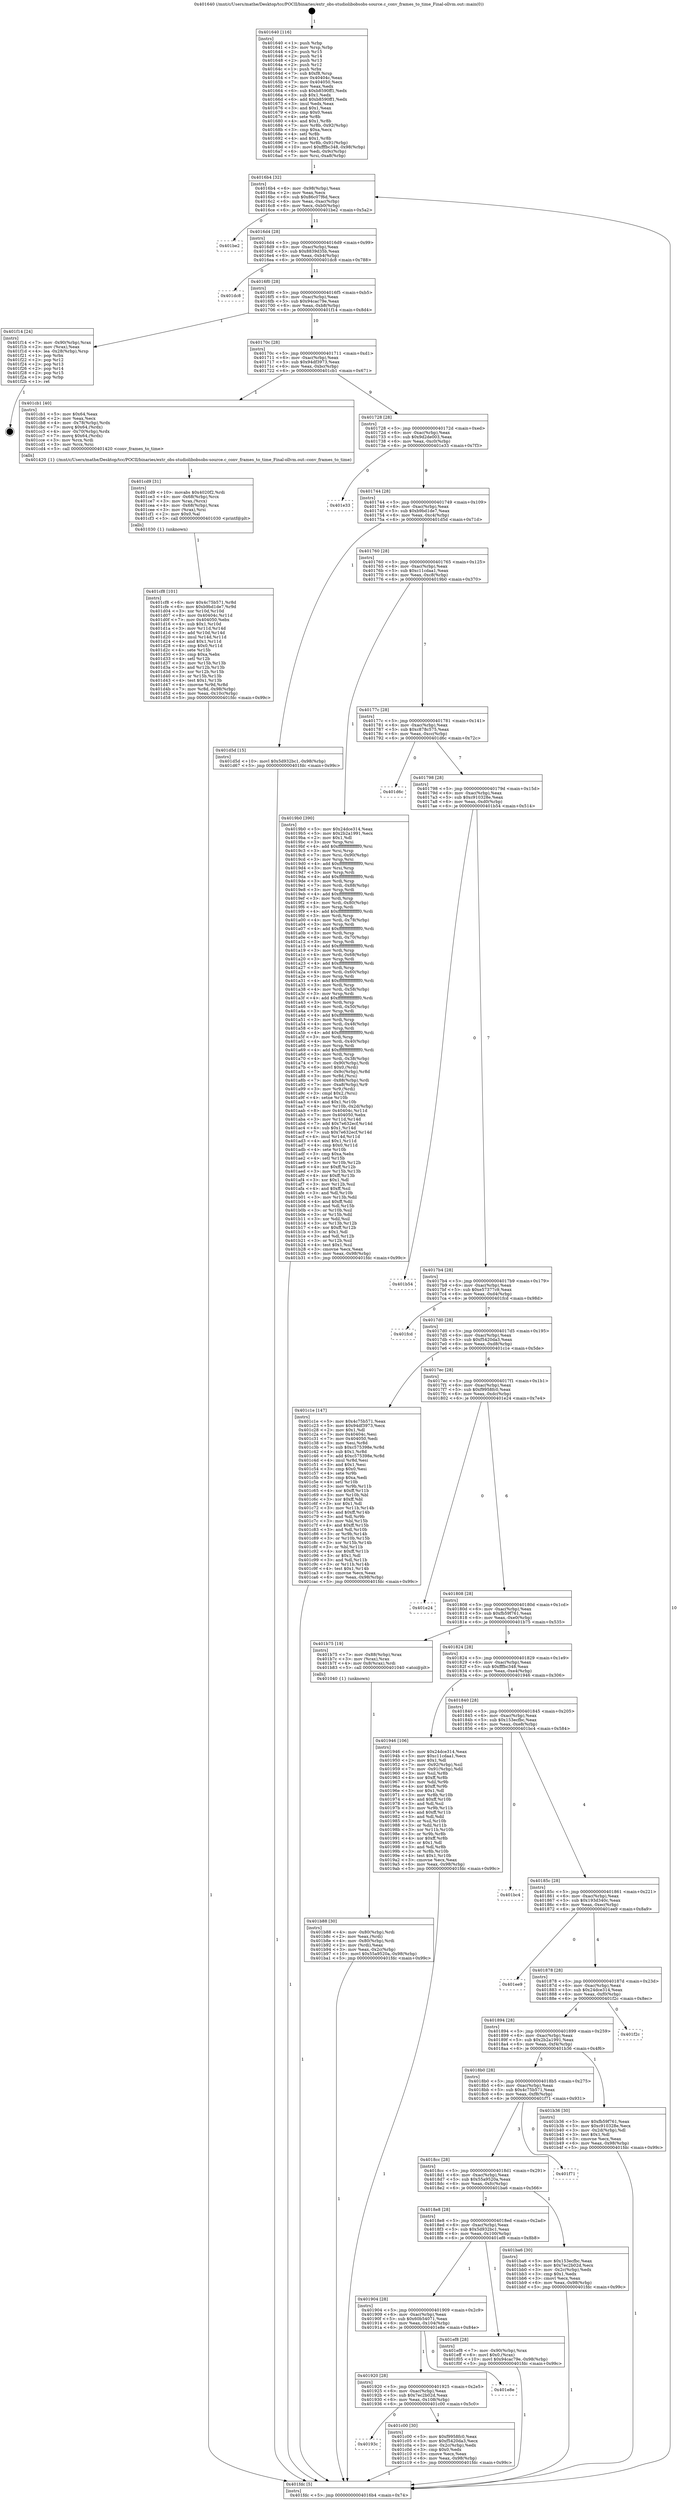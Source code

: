 digraph "0x401640" {
  label = "0x401640 (/mnt/c/Users/mathe/Desktop/tcc/POCII/binaries/extr_obs-studiolibobsobs-source.c_conv_frames_to_time_Final-ollvm.out::main(0))"
  labelloc = "t"
  node[shape=record]

  Entry [label="",width=0.3,height=0.3,shape=circle,fillcolor=black,style=filled]
  "0x4016b4" [label="{
     0x4016b4 [32]\l
     | [instrs]\l
     &nbsp;&nbsp;0x4016b4 \<+6\>: mov -0x98(%rbp),%eax\l
     &nbsp;&nbsp;0x4016ba \<+2\>: mov %eax,%ecx\l
     &nbsp;&nbsp;0x4016bc \<+6\>: sub $0x86c07f6d,%ecx\l
     &nbsp;&nbsp;0x4016c2 \<+6\>: mov %eax,-0xac(%rbp)\l
     &nbsp;&nbsp;0x4016c8 \<+6\>: mov %ecx,-0xb0(%rbp)\l
     &nbsp;&nbsp;0x4016ce \<+6\>: je 0000000000401be2 \<main+0x5a2\>\l
  }"]
  "0x401be2" [label="{
     0x401be2\l
  }", style=dashed]
  "0x4016d4" [label="{
     0x4016d4 [28]\l
     | [instrs]\l
     &nbsp;&nbsp;0x4016d4 \<+5\>: jmp 00000000004016d9 \<main+0x99\>\l
     &nbsp;&nbsp;0x4016d9 \<+6\>: mov -0xac(%rbp),%eax\l
     &nbsp;&nbsp;0x4016df \<+5\>: sub $0x8839d35b,%eax\l
     &nbsp;&nbsp;0x4016e4 \<+6\>: mov %eax,-0xb4(%rbp)\l
     &nbsp;&nbsp;0x4016ea \<+6\>: je 0000000000401dc8 \<main+0x788\>\l
  }"]
  Exit [label="",width=0.3,height=0.3,shape=circle,fillcolor=black,style=filled,peripheries=2]
  "0x401dc8" [label="{
     0x401dc8\l
  }", style=dashed]
  "0x4016f0" [label="{
     0x4016f0 [28]\l
     | [instrs]\l
     &nbsp;&nbsp;0x4016f0 \<+5\>: jmp 00000000004016f5 \<main+0xb5\>\l
     &nbsp;&nbsp;0x4016f5 \<+6\>: mov -0xac(%rbp),%eax\l
     &nbsp;&nbsp;0x4016fb \<+5\>: sub $0x94cac79e,%eax\l
     &nbsp;&nbsp;0x401700 \<+6\>: mov %eax,-0xb8(%rbp)\l
     &nbsp;&nbsp;0x401706 \<+6\>: je 0000000000401f14 \<main+0x8d4\>\l
  }"]
  "0x401cf8" [label="{
     0x401cf8 [101]\l
     | [instrs]\l
     &nbsp;&nbsp;0x401cf8 \<+6\>: mov $0x4c75b571,%r8d\l
     &nbsp;&nbsp;0x401cfe \<+6\>: mov $0xb9bd1de7,%r9d\l
     &nbsp;&nbsp;0x401d04 \<+3\>: xor %r10d,%r10d\l
     &nbsp;&nbsp;0x401d07 \<+8\>: mov 0x40404c,%r11d\l
     &nbsp;&nbsp;0x401d0f \<+7\>: mov 0x404050,%ebx\l
     &nbsp;&nbsp;0x401d16 \<+4\>: sub $0x1,%r10d\l
     &nbsp;&nbsp;0x401d1a \<+3\>: mov %r11d,%r14d\l
     &nbsp;&nbsp;0x401d1d \<+3\>: add %r10d,%r14d\l
     &nbsp;&nbsp;0x401d20 \<+4\>: imul %r14d,%r11d\l
     &nbsp;&nbsp;0x401d24 \<+4\>: and $0x1,%r11d\l
     &nbsp;&nbsp;0x401d28 \<+4\>: cmp $0x0,%r11d\l
     &nbsp;&nbsp;0x401d2c \<+4\>: sete %r15b\l
     &nbsp;&nbsp;0x401d30 \<+3\>: cmp $0xa,%ebx\l
     &nbsp;&nbsp;0x401d33 \<+4\>: setl %r12b\l
     &nbsp;&nbsp;0x401d37 \<+3\>: mov %r15b,%r13b\l
     &nbsp;&nbsp;0x401d3a \<+3\>: and %r12b,%r13b\l
     &nbsp;&nbsp;0x401d3d \<+3\>: xor %r12b,%r15b\l
     &nbsp;&nbsp;0x401d40 \<+3\>: or %r15b,%r13b\l
     &nbsp;&nbsp;0x401d43 \<+4\>: test $0x1,%r13b\l
     &nbsp;&nbsp;0x401d47 \<+4\>: cmovne %r9d,%r8d\l
     &nbsp;&nbsp;0x401d4b \<+7\>: mov %r8d,-0x98(%rbp)\l
     &nbsp;&nbsp;0x401d52 \<+6\>: mov %eax,-0x10c(%rbp)\l
     &nbsp;&nbsp;0x401d58 \<+5\>: jmp 0000000000401fdc \<main+0x99c\>\l
  }"]
  "0x401f14" [label="{
     0x401f14 [24]\l
     | [instrs]\l
     &nbsp;&nbsp;0x401f14 \<+7\>: mov -0x90(%rbp),%rax\l
     &nbsp;&nbsp;0x401f1b \<+2\>: mov (%rax),%eax\l
     &nbsp;&nbsp;0x401f1d \<+4\>: lea -0x28(%rbp),%rsp\l
     &nbsp;&nbsp;0x401f21 \<+1\>: pop %rbx\l
     &nbsp;&nbsp;0x401f22 \<+2\>: pop %r12\l
     &nbsp;&nbsp;0x401f24 \<+2\>: pop %r13\l
     &nbsp;&nbsp;0x401f26 \<+2\>: pop %r14\l
     &nbsp;&nbsp;0x401f28 \<+2\>: pop %r15\l
     &nbsp;&nbsp;0x401f2a \<+1\>: pop %rbp\l
     &nbsp;&nbsp;0x401f2b \<+1\>: ret\l
  }"]
  "0x40170c" [label="{
     0x40170c [28]\l
     | [instrs]\l
     &nbsp;&nbsp;0x40170c \<+5\>: jmp 0000000000401711 \<main+0xd1\>\l
     &nbsp;&nbsp;0x401711 \<+6\>: mov -0xac(%rbp),%eax\l
     &nbsp;&nbsp;0x401717 \<+5\>: sub $0x94df3973,%eax\l
     &nbsp;&nbsp;0x40171c \<+6\>: mov %eax,-0xbc(%rbp)\l
     &nbsp;&nbsp;0x401722 \<+6\>: je 0000000000401cb1 \<main+0x671\>\l
  }"]
  "0x401cd9" [label="{
     0x401cd9 [31]\l
     | [instrs]\l
     &nbsp;&nbsp;0x401cd9 \<+10\>: movabs $0x4020f2,%rdi\l
     &nbsp;&nbsp;0x401ce3 \<+4\>: mov -0x68(%rbp),%rcx\l
     &nbsp;&nbsp;0x401ce7 \<+3\>: mov %rax,(%rcx)\l
     &nbsp;&nbsp;0x401cea \<+4\>: mov -0x68(%rbp),%rax\l
     &nbsp;&nbsp;0x401cee \<+3\>: mov (%rax),%rsi\l
     &nbsp;&nbsp;0x401cf1 \<+2\>: mov $0x0,%al\l
     &nbsp;&nbsp;0x401cf3 \<+5\>: call 0000000000401030 \<printf@plt\>\l
     | [calls]\l
     &nbsp;&nbsp;0x401030 \{1\} (unknown)\l
  }"]
  "0x401cb1" [label="{
     0x401cb1 [40]\l
     | [instrs]\l
     &nbsp;&nbsp;0x401cb1 \<+5\>: mov $0x64,%eax\l
     &nbsp;&nbsp;0x401cb6 \<+2\>: mov %eax,%ecx\l
     &nbsp;&nbsp;0x401cb8 \<+4\>: mov -0x78(%rbp),%rdx\l
     &nbsp;&nbsp;0x401cbc \<+7\>: movq $0x64,(%rdx)\l
     &nbsp;&nbsp;0x401cc3 \<+4\>: mov -0x70(%rbp),%rdx\l
     &nbsp;&nbsp;0x401cc7 \<+7\>: movq $0x64,(%rdx)\l
     &nbsp;&nbsp;0x401cce \<+3\>: mov %rcx,%rdi\l
     &nbsp;&nbsp;0x401cd1 \<+3\>: mov %rcx,%rsi\l
     &nbsp;&nbsp;0x401cd4 \<+5\>: call 0000000000401420 \<conv_frames_to_time\>\l
     | [calls]\l
     &nbsp;&nbsp;0x401420 \{1\} (/mnt/c/Users/mathe/Desktop/tcc/POCII/binaries/extr_obs-studiolibobsobs-source.c_conv_frames_to_time_Final-ollvm.out::conv_frames_to_time)\l
  }"]
  "0x401728" [label="{
     0x401728 [28]\l
     | [instrs]\l
     &nbsp;&nbsp;0x401728 \<+5\>: jmp 000000000040172d \<main+0xed\>\l
     &nbsp;&nbsp;0x40172d \<+6\>: mov -0xac(%rbp),%eax\l
     &nbsp;&nbsp;0x401733 \<+5\>: sub $0x9d2de003,%eax\l
     &nbsp;&nbsp;0x401738 \<+6\>: mov %eax,-0xc0(%rbp)\l
     &nbsp;&nbsp;0x40173e \<+6\>: je 0000000000401e33 \<main+0x7f3\>\l
  }"]
  "0x40193c" [label="{
     0x40193c\l
  }", style=dashed]
  "0x401e33" [label="{
     0x401e33\l
  }", style=dashed]
  "0x401744" [label="{
     0x401744 [28]\l
     | [instrs]\l
     &nbsp;&nbsp;0x401744 \<+5\>: jmp 0000000000401749 \<main+0x109\>\l
     &nbsp;&nbsp;0x401749 \<+6\>: mov -0xac(%rbp),%eax\l
     &nbsp;&nbsp;0x40174f \<+5\>: sub $0xb9bd1de7,%eax\l
     &nbsp;&nbsp;0x401754 \<+6\>: mov %eax,-0xc4(%rbp)\l
     &nbsp;&nbsp;0x40175a \<+6\>: je 0000000000401d5d \<main+0x71d\>\l
  }"]
  "0x401c00" [label="{
     0x401c00 [30]\l
     | [instrs]\l
     &nbsp;&nbsp;0x401c00 \<+5\>: mov $0xf9958fc0,%eax\l
     &nbsp;&nbsp;0x401c05 \<+5\>: mov $0xf5420da3,%ecx\l
     &nbsp;&nbsp;0x401c0a \<+3\>: mov -0x2c(%rbp),%edx\l
     &nbsp;&nbsp;0x401c0d \<+3\>: cmp $0x0,%edx\l
     &nbsp;&nbsp;0x401c10 \<+3\>: cmove %ecx,%eax\l
     &nbsp;&nbsp;0x401c13 \<+6\>: mov %eax,-0x98(%rbp)\l
     &nbsp;&nbsp;0x401c19 \<+5\>: jmp 0000000000401fdc \<main+0x99c\>\l
  }"]
  "0x401d5d" [label="{
     0x401d5d [15]\l
     | [instrs]\l
     &nbsp;&nbsp;0x401d5d \<+10\>: movl $0x5d932bc1,-0x98(%rbp)\l
     &nbsp;&nbsp;0x401d67 \<+5\>: jmp 0000000000401fdc \<main+0x99c\>\l
  }"]
  "0x401760" [label="{
     0x401760 [28]\l
     | [instrs]\l
     &nbsp;&nbsp;0x401760 \<+5\>: jmp 0000000000401765 \<main+0x125\>\l
     &nbsp;&nbsp;0x401765 \<+6\>: mov -0xac(%rbp),%eax\l
     &nbsp;&nbsp;0x40176b \<+5\>: sub $0xc11cdaa1,%eax\l
     &nbsp;&nbsp;0x401770 \<+6\>: mov %eax,-0xc8(%rbp)\l
     &nbsp;&nbsp;0x401776 \<+6\>: je 00000000004019b0 \<main+0x370\>\l
  }"]
  "0x401920" [label="{
     0x401920 [28]\l
     | [instrs]\l
     &nbsp;&nbsp;0x401920 \<+5\>: jmp 0000000000401925 \<main+0x2e5\>\l
     &nbsp;&nbsp;0x401925 \<+6\>: mov -0xac(%rbp),%eax\l
     &nbsp;&nbsp;0x40192b \<+5\>: sub $0x7ec2b02d,%eax\l
     &nbsp;&nbsp;0x401930 \<+6\>: mov %eax,-0x108(%rbp)\l
     &nbsp;&nbsp;0x401936 \<+6\>: je 0000000000401c00 \<main+0x5c0\>\l
  }"]
  "0x4019b0" [label="{
     0x4019b0 [390]\l
     | [instrs]\l
     &nbsp;&nbsp;0x4019b0 \<+5\>: mov $0x24dce314,%eax\l
     &nbsp;&nbsp;0x4019b5 \<+5\>: mov $0x2b2a1991,%ecx\l
     &nbsp;&nbsp;0x4019ba \<+2\>: mov $0x1,%dl\l
     &nbsp;&nbsp;0x4019bc \<+3\>: mov %rsp,%rsi\l
     &nbsp;&nbsp;0x4019bf \<+4\>: add $0xfffffffffffffff0,%rsi\l
     &nbsp;&nbsp;0x4019c3 \<+3\>: mov %rsi,%rsp\l
     &nbsp;&nbsp;0x4019c6 \<+7\>: mov %rsi,-0x90(%rbp)\l
     &nbsp;&nbsp;0x4019cd \<+3\>: mov %rsp,%rsi\l
     &nbsp;&nbsp;0x4019d0 \<+4\>: add $0xfffffffffffffff0,%rsi\l
     &nbsp;&nbsp;0x4019d4 \<+3\>: mov %rsi,%rsp\l
     &nbsp;&nbsp;0x4019d7 \<+3\>: mov %rsp,%rdi\l
     &nbsp;&nbsp;0x4019da \<+4\>: add $0xfffffffffffffff0,%rdi\l
     &nbsp;&nbsp;0x4019de \<+3\>: mov %rdi,%rsp\l
     &nbsp;&nbsp;0x4019e1 \<+7\>: mov %rdi,-0x88(%rbp)\l
     &nbsp;&nbsp;0x4019e8 \<+3\>: mov %rsp,%rdi\l
     &nbsp;&nbsp;0x4019eb \<+4\>: add $0xfffffffffffffff0,%rdi\l
     &nbsp;&nbsp;0x4019ef \<+3\>: mov %rdi,%rsp\l
     &nbsp;&nbsp;0x4019f2 \<+4\>: mov %rdi,-0x80(%rbp)\l
     &nbsp;&nbsp;0x4019f6 \<+3\>: mov %rsp,%rdi\l
     &nbsp;&nbsp;0x4019f9 \<+4\>: add $0xfffffffffffffff0,%rdi\l
     &nbsp;&nbsp;0x4019fd \<+3\>: mov %rdi,%rsp\l
     &nbsp;&nbsp;0x401a00 \<+4\>: mov %rdi,-0x78(%rbp)\l
     &nbsp;&nbsp;0x401a04 \<+3\>: mov %rsp,%rdi\l
     &nbsp;&nbsp;0x401a07 \<+4\>: add $0xfffffffffffffff0,%rdi\l
     &nbsp;&nbsp;0x401a0b \<+3\>: mov %rdi,%rsp\l
     &nbsp;&nbsp;0x401a0e \<+4\>: mov %rdi,-0x70(%rbp)\l
     &nbsp;&nbsp;0x401a12 \<+3\>: mov %rsp,%rdi\l
     &nbsp;&nbsp;0x401a15 \<+4\>: add $0xfffffffffffffff0,%rdi\l
     &nbsp;&nbsp;0x401a19 \<+3\>: mov %rdi,%rsp\l
     &nbsp;&nbsp;0x401a1c \<+4\>: mov %rdi,-0x68(%rbp)\l
     &nbsp;&nbsp;0x401a20 \<+3\>: mov %rsp,%rdi\l
     &nbsp;&nbsp;0x401a23 \<+4\>: add $0xfffffffffffffff0,%rdi\l
     &nbsp;&nbsp;0x401a27 \<+3\>: mov %rdi,%rsp\l
     &nbsp;&nbsp;0x401a2a \<+4\>: mov %rdi,-0x60(%rbp)\l
     &nbsp;&nbsp;0x401a2e \<+3\>: mov %rsp,%rdi\l
     &nbsp;&nbsp;0x401a31 \<+4\>: add $0xfffffffffffffff0,%rdi\l
     &nbsp;&nbsp;0x401a35 \<+3\>: mov %rdi,%rsp\l
     &nbsp;&nbsp;0x401a38 \<+4\>: mov %rdi,-0x58(%rbp)\l
     &nbsp;&nbsp;0x401a3c \<+3\>: mov %rsp,%rdi\l
     &nbsp;&nbsp;0x401a3f \<+4\>: add $0xfffffffffffffff0,%rdi\l
     &nbsp;&nbsp;0x401a43 \<+3\>: mov %rdi,%rsp\l
     &nbsp;&nbsp;0x401a46 \<+4\>: mov %rdi,-0x50(%rbp)\l
     &nbsp;&nbsp;0x401a4a \<+3\>: mov %rsp,%rdi\l
     &nbsp;&nbsp;0x401a4d \<+4\>: add $0xfffffffffffffff0,%rdi\l
     &nbsp;&nbsp;0x401a51 \<+3\>: mov %rdi,%rsp\l
     &nbsp;&nbsp;0x401a54 \<+4\>: mov %rdi,-0x48(%rbp)\l
     &nbsp;&nbsp;0x401a58 \<+3\>: mov %rsp,%rdi\l
     &nbsp;&nbsp;0x401a5b \<+4\>: add $0xfffffffffffffff0,%rdi\l
     &nbsp;&nbsp;0x401a5f \<+3\>: mov %rdi,%rsp\l
     &nbsp;&nbsp;0x401a62 \<+4\>: mov %rdi,-0x40(%rbp)\l
     &nbsp;&nbsp;0x401a66 \<+3\>: mov %rsp,%rdi\l
     &nbsp;&nbsp;0x401a69 \<+4\>: add $0xfffffffffffffff0,%rdi\l
     &nbsp;&nbsp;0x401a6d \<+3\>: mov %rdi,%rsp\l
     &nbsp;&nbsp;0x401a70 \<+4\>: mov %rdi,-0x38(%rbp)\l
     &nbsp;&nbsp;0x401a74 \<+7\>: mov -0x90(%rbp),%rdi\l
     &nbsp;&nbsp;0x401a7b \<+6\>: movl $0x0,(%rdi)\l
     &nbsp;&nbsp;0x401a81 \<+7\>: mov -0x9c(%rbp),%r8d\l
     &nbsp;&nbsp;0x401a88 \<+3\>: mov %r8d,(%rsi)\l
     &nbsp;&nbsp;0x401a8b \<+7\>: mov -0x88(%rbp),%rdi\l
     &nbsp;&nbsp;0x401a92 \<+7\>: mov -0xa8(%rbp),%r9\l
     &nbsp;&nbsp;0x401a99 \<+3\>: mov %r9,(%rdi)\l
     &nbsp;&nbsp;0x401a9c \<+3\>: cmpl $0x2,(%rsi)\l
     &nbsp;&nbsp;0x401a9f \<+4\>: setne %r10b\l
     &nbsp;&nbsp;0x401aa3 \<+4\>: and $0x1,%r10b\l
     &nbsp;&nbsp;0x401aa7 \<+4\>: mov %r10b,-0x2d(%rbp)\l
     &nbsp;&nbsp;0x401aab \<+8\>: mov 0x40404c,%r11d\l
     &nbsp;&nbsp;0x401ab3 \<+7\>: mov 0x404050,%ebx\l
     &nbsp;&nbsp;0x401aba \<+3\>: mov %r11d,%r14d\l
     &nbsp;&nbsp;0x401abd \<+7\>: add $0x7e632ecf,%r14d\l
     &nbsp;&nbsp;0x401ac4 \<+4\>: sub $0x1,%r14d\l
     &nbsp;&nbsp;0x401ac8 \<+7\>: sub $0x7e632ecf,%r14d\l
     &nbsp;&nbsp;0x401acf \<+4\>: imul %r14d,%r11d\l
     &nbsp;&nbsp;0x401ad3 \<+4\>: and $0x1,%r11d\l
     &nbsp;&nbsp;0x401ad7 \<+4\>: cmp $0x0,%r11d\l
     &nbsp;&nbsp;0x401adb \<+4\>: sete %r10b\l
     &nbsp;&nbsp;0x401adf \<+3\>: cmp $0xa,%ebx\l
     &nbsp;&nbsp;0x401ae2 \<+4\>: setl %r15b\l
     &nbsp;&nbsp;0x401ae6 \<+3\>: mov %r10b,%r12b\l
     &nbsp;&nbsp;0x401ae9 \<+4\>: xor $0xff,%r12b\l
     &nbsp;&nbsp;0x401aed \<+3\>: mov %r15b,%r13b\l
     &nbsp;&nbsp;0x401af0 \<+4\>: xor $0xff,%r13b\l
     &nbsp;&nbsp;0x401af4 \<+3\>: xor $0x1,%dl\l
     &nbsp;&nbsp;0x401af7 \<+3\>: mov %r12b,%sil\l
     &nbsp;&nbsp;0x401afa \<+4\>: and $0xff,%sil\l
     &nbsp;&nbsp;0x401afe \<+3\>: and %dl,%r10b\l
     &nbsp;&nbsp;0x401b01 \<+3\>: mov %r13b,%dil\l
     &nbsp;&nbsp;0x401b04 \<+4\>: and $0xff,%dil\l
     &nbsp;&nbsp;0x401b08 \<+3\>: and %dl,%r15b\l
     &nbsp;&nbsp;0x401b0b \<+3\>: or %r10b,%sil\l
     &nbsp;&nbsp;0x401b0e \<+3\>: or %r15b,%dil\l
     &nbsp;&nbsp;0x401b11 \<+3\>: xor %dil,%sil\l
     &nbsp;&nbsp;0x401b14 \<+3\>: or %r13b,%r12b\l
     &nbsp;&nbsp;0x401b17 \<+4\>: xor $0xff,%r12b\l
     &nbsp;&nbsp;0x401b1b \<+3\>: or $0x1,%dl\l
     &nbsp;&nbsp;0x401b1e \<+3\>: and %dl,%r12b\l
     &nbsp;&nbsp;0x401b21 \<+3\>: or %r12b,%sil\l
     &nbsp;&nbsp;0x401b24 \<+4\>: test $0x1,%sil\l
     &nbsp;&nbsp;0x401b28 \<+3\>: cmovne %ecx,%eax\l
     &nbsp;&nbsp;0x401b2b \<+6\>: mov %eax,-0x98(%rbp)\l
     &nbsp;&nbsp;0x401b31 \<+5\>: jmp 0000000000401fdc \<main+0x99c\>\l
  }"]
  "0x40177c" [label="{
     0x40177c [28]\l
     | [instrs]\l
     &nbsp;&nbsp;0x40177c \<+5\>: jmp 0000000000401781 \<main+0x141\>\l
     &nbsp;&nbsp;0x401781 \<+6\>: mov -0xac(%rbp),%eax\l
     &nbsp;&nbsp;0x401787 \<+5\>: sub $0xc878c575,%eax\l
     &nbsp;&nbsp;0x40178c \<+6\>: mov %eax,-0xcc(%rbp)\l
     &nbsp;&nbsp;0x401792 \<+6\>: je 0000000000401d6c \<main+0x72c\>\l
  }"]
  "0x401e8e" [label="{
     0x401e8e\l
  }", style=dashed]
  "0x401d6c" [label="{
     0x401d6c\l
  }", style=dashed]
  "0x401798" [label="{
     0x401798 [28]\l
     | [instrs]\l
     &nbsp;&nbsp;0x401798 \<+5\>: jmp 000000000040179d \<main+0x15d\>\l
     &nbsp;&nbsp;0x40179d \<+6\>: mov -0xac(%rbp),%eax\l
     &nbsp;&nbsp;0x4017a3 \<+5\>: sub $0xc910328e,%eax\l
     &nbsp;&nbsp;0x4017a8 \<+6\>: mov %eax,-0xd0(%rbp)\l
     &nbsp;&nbsp;0x4017ae \<+6\>: je 0000000000401b54 \<main+0x514\>\l
  }"]
  "0x401904" [label="{
     0x401904 [28]\l
     | [instrs]\l
     &nbsp;&nbsp;0x401904 \<+5\>: jmp 0000000000401909 \<main+0x2c9\>\l
     &nbsp;&nbsp;0x401909 \<+6\>: mov -0xac(%rbp),%eax\l
     &nbsp;&nbsp;0x40190f \<+5\>: sub $0x60b54071,%eax\l
     &nbsp;&nbsp;0x401914 \<+6\>: mov %eax,-0x104(%rbp)\l
     &nbsp;&nbsp;0x40191a \<+6\>: je 0000000000401e8e \<main+0x84e\>\l
  }"]
  "0x401b54" [label="{
     0x401b54\l
  }", style=dashed]
  "0x4017b4" [label="{
     0x4017b4 [28]\l
     | [instrs]\l
     &nbsp;&nbsp;0x4017b4 \<+5\>: jmp 00000000004017b9 \<main+0x179\>\l
     &nbsp;&nbsp;0x4017b9 \<+6\>: mov -0xac(%rbp),%eax\l
     &nbsp;&nbsp;0x4017bf \<+5\>: sub $0xe57377c9,%eax\l
     &nbsp;&nbsp;0x4017c4 \<+6\>: mov %eax,-0xd4(%rbp)\l
     &nbsp;&nbsp;0x4017ca \<+6\>: je 0000000000401fcd \<main+0x98d\>\l
  }"]
  "0x401ef8" [label="{
     0x401ef8 [28]\l
     | [instrs]\l
     &nbsp;&nbsp;0x401ef8 \<+7\>: mov -0x90(%rbp),%rax\l
     &nbsp;&nbsp;0x401eff \<+6\>: movl $0x0,(%rax)\l
     &nbsp;&nbsp;0x401f05 \<+10\>: movl $0x94cac79e,-0x98(%rbp)\l
     &nbsp;&nbsp;0x401f0f \<+5\>: jmp 0000000000401fdc \<main+0x99c\>\l
  }"]
  "0x401fcd" [label="{
     0x401fcd\l
  }", style=dashed]
  "0x4017d0" [label="{
     0x4017d0 [28]\l
     | [instrs]\l
     &nbsp;&nbsp;0x4017d0 \<+5\>: jmp 00000000004017d5 \<main+0x195\>\l
     &nbsp;&nbsp;0x4017d5 \<+6\>: mov -0xac(%rbp),%eax\l
     &nbsp;&nbsp;0x4017db \<+5\>: sub $0xf5420da3,%eax\l
     &nbsp;&nbsp;0x4017e0 \<+6\>: mov %eax,-0xd8(%rbp)\l
     &nbsp;&nbsp;0x4017e6 \<+6\>: je 0000000000401c1e \<main+0x5de\>\l
  }"]
  "0x4018e8" [label="{
     0x4018e8 [28]\l
     | [instrs]\l
     &nbsp;&nbsp;0x4018e8 \<+5\>: jmp 00000000004018ed \<main+0x2ad\>\l
     &nbsp;&nbsp;0x4018ed \<+6\>: mov -0xac(%rbp),%eax\l
     &nbsp;&nbsp;0x4018f3 \<+5\>: sub $0x5d932bc1,%eax\l
     &nbsp;&nbsp;0x4018f8 \<+6\>: mov %eax,-0x100(%rbp)\l
     &nbsp;&nbsp;0x4018fe \<+6\>: je 0000000000401ef8 \<main+0x8b8\>\l
  }"]
  "0x401c1e" [label="{
     0x401c1e [147]\l
     | [instrs]\l
     &nbsp;&nbsp;0x401c1e \<+5\>: mov $0x4c75b571,%eax\l
     &nbsp;&nbsp;0x401c23 \<+5\>: mov $0x94df3973,%ecx\l
     &nbsp;&nbsp;0x401c28 \<+2\>: mov $0x1,%dl\l
     &nbsp;&nbsp;0x401c2a \<+7\>: mov 0x40404c,%esi\l
     &nbsp;&nbsp;0x401c31 \<+7\>: mov 0x404050,%edi\l
     &nbsp;&nbsp;0x401c38 \<+3\>: mov %esi,%r8d\l
     &nbsp;&nbsp;0x401c3b \<+7\>: sub $0xc575398e,%r8d\l
     &nbsp;&nbsp;0x401c42 \<+4\>: sub $0x1,%r8d\l
     &nbsp;&nbsp;0x401c46 \<+7\>: add $0xc575398e,%r8d\l
     &nbsp;&nbsp;0x401c4d \<+4\>: imul %r8d,%esi\l
     &nbsp;&nbsp;0x401c51 \<+3\>: and $0x1,%esi\l
     &nbsp;&nbsp;0x401c54 \<+3\>: cmp $0x0,%esi\l
     &nbsp;&nbsp;0x401c57 \<+4\>: sete %r9b\l
     &nbsp;&nbsp;0x401c5b \<+3\>: cmp $0xa,%edi\l
     &nbsp;&nbsp;0x401c5e \<+4\>: setl %r10b\l
     &nbsp;&nbsp;0x401c62 \<+3\>: mov %r9b,%r11b\l
     &nbsp;&nbsp;0x401c65 \<+4\>: xor $0xff,%r11b\l
     &nbsp;&nbsp;0x401c69 \<+3\>: mov %r10b,%bl\l
     &nbsp;&nbsp;0x401c6c \<+3\>: xor $0xff,%bl\l
     &nbsp;&nbsp;0x401c6f \<+3\>: xor $0x1,%dl\l
     &nbsp;&nbsp;0x401c72 \<+3\>: mov %r11b,%r14b\l
     &nbsp;&nbsp;0x401c75 \<+4\>: and $0xff,%r14b\l
     &nbsp;&nbsp;0x401c79 \<+3\>: and %dl,%r9b\l
     &nbsp;&nbsp;0x401c7c \<+3\>: mov %bl,%r15b\l
     &nbsp;&nbsp;0x401c7f \<+4\>: and $0xff,%r15b\l
     &nbsp;&nbsp;0x401c83 \<+3\>: and %dl,%r10b\l
     &nbsp;&nbsp;0x401c86 \<+3\>: or %r9b,%r14b\l
     &nbsp;&nbsp;0x401c89 \<+3\>: or %r10b,%r15b\l
     &nbsp;&nbsp;0x401c8c \<+3\>: xor %r15b,%r14b\l
     &nbsp;&nbsp;0x401c8f \<+3\>: or %bl,%r11b\l
     &nbsp;&nbsp;0x401c92 \<+4\>: xor $0xff,%r11b\l
     &nbsp;&nbsp;0x401c96 \<+3\>: or $0x1,%dl\l
     &nbsp;&nbsp;0x401c99 \<+3\>: and %dl,%r11b\l
     &nbsp;&nbsp;0x401c9c \<+3\>: or %r11b,%r14b\l
     &nbsp;&nbsp;0x401c9f \<+4\>: test $0x1,%r14b\l
     &nbsp;&nbsp;0x401ca3 \<+3\>: cmovne %ecx,%eax\l
     &nbsp;&nbsp;0x401ca6 \<+6\>: mov %eax,-0x98(%rbp)\l
     &nbsp;&nbsp;0x401cac \<+5\>: jmp 0000000000401fdc \<main+0x99c\>\l
  }"]
  "0x4017ec" [label="{
     0x4017ec [28]\l
     | [instrs]\l
     &nbsp;&nbsp;0x4017ec \<+5\>: jmp 00000000004017f1 \<main+0x1b1\>\l
     &nbsp;&nbsp;0x4017f1 \<+6\>: mov -0xac(%rbp),%eax\l
     &nbsp;&nbsp;0x4017f7 \<+5\>: sub $0xf9958fc0,%eax\l
     &nbsp;&nbsp;0x4017fc \<+6\>: mov %eax,-0xdc(%rbp)\l
     &nbsp;&nbsp;0x401802 \<+6\>: je 0000000000401e24 \<main+0x7e4\>\l
  }"]
  "0x401ba6" [label="{
     0x401ba6 [30]\l
     | [instrs]\l
     &nbsp;&nbsp;0x401ba6 \<+5\>: mov $0x153ecfbc,%eax\l
     &nbsp;&nbsp;0x401bab \<+5\>: mov $0x7ec2b02d,%ecx\l
     &nbsp;&nbsp;0x401bb0 \<+3\>: mov -0x2c(%rbp),%edx\l
     &nbsp;&nbsp;0x401bb3 \<+3\>: cmp $0x1,%edx\l
     &nbsp;&nbsp;0x401bb6 \<+3\>: cmovl %ecx,%eax\l
     &nbsp;&nbsp;0x401bb9 \<+6\>: mov %eax,-0x98(%rbp)\l
     &nbsp;&nbsp;0x401bbf \<+5\>: jmp 0000000000401fdc \<main+0x99c\>\l
  }"]
  "0x401e24" [label="{
     0x401e24\l
  }", style=dashed]
  "0x401808" [label="{
     0x401808 [28]\l
     | [instrs]\l
     &nbsp;&nbsp;0x401808 \<+5\>: jmp 000000000040180d \<main+0x1cd\>\l
     &nbsp;&nbsp;0x40180d \<+6\>: mov -0xac(%rbp),%eax\l
     &nbsp;&nbsp;0x401813 \<+5\>: sub $0xfb59f761,%eax\l
     &nbsp;&nbsp;0x401818 \<+6\>: mov %eax,-0xe0(%rbp)\l
     &nbsp;&nbsp;0x40181e \<+6\>: je 0000000000401b75 \<main+0x535\>\l
  }"]
  "0x4018cc" [label="{
     0x4018cc [28]\l
     | [instrs]\l
     &nbsp;&nbsp;0x4018cc \<+5\>: jmp 00000000004018d1 \<main+0x291\>\l
     &nbsp;&nbsp;0x4018d1 \<+6\>: mov -0xac(%rbp),%eax\l
     &nbsp;&nbsp;0x4018d7 \<+5\>: sub $0x55a9520a,%eax\l
     &nbsp;&nbsp;0x4018dc \<+6\>: mov %eax,-0xfc(%rbp)\l
     &nbsp;&nbsp;0x4018e2 \<+6\>: je 0000000000401ba6 \<main+0x566\>\l
  }"]
  "0x401b75" [label="{
     0x401b75 [19]\l
     | [instrs]\l
     &nbsp;&nbsp;0x401b75 \<+7\>: mov -0x88(%rbp),%rax\l
     &nbsp;&nbsp;0x401b7c \<+3\>: mov (%rax),%rax\l
     &nbsp;&nbsp;0x401b7f \<+4\>: mov 0x8(%rax),%rdi\l
     &nbsp;&nbsp;0x401b83 \<+5\>: call 0000000000401040 \<atoi@plt\>\l
     | [calls]\l
     &nbsp;&nbsp;0x401040 \{1\} (unknown)\l
  }"]
  "0x401824" [label="{
     0x401824 [28]\l
     | [instrs]\l
     &nbsp;&nbsp;0x401824 \<+5\>: jmp 0000000000401829 \<main+0x1e9\>\l
     &nbsp;&nbsp;0x401829 \<+6\>: mov -0xac(%rbp),%eax\l
     &nbsp;&nbsp;0x40182f \<+5\>: sub $0xfffbc348,%eax\l
     &nbsp;&nbsp;0x401834 \<+6\>: mov %eax,-0xe4(%rbp)\l
     &nbsp;&nbsp;0x40183a \<+6\>: je 0000000000401946 \<main+0x306\>\l
  }"]
  "0x401f71" [label="{
     0x401f71\l
  }", style=dashed]
  "0x401946" [label="{
     0x401946 [106]\l
     | [instrs]\l
     &nbsp;&nbsp;0x401946 \<+5\>: mov $0x24dce314,%eax\l
     &nbsp;&nbsp;0x40194b \<+5\>: mov $0xc11cdaa1,%ecx\l
     &nbsp;&nbsp;0x401950 \<+2\>: mov $0x1,%dl\l
     &nbsp;&nbsp;0x401952 \<+7\>: mov -0x92(%rbp),%sil\l
     &nbsp;&nbsp;0x401959 \<+7\>: mov -0x91(%rbp),%dil\l
     &nbsp;&nbsp;0x401960 \<+3\>: mov %sil,%r8b\l
     &nbsp;&nbsp;0x401963 \<+4\>: xor $0xff,%r8b\l
     &nbsp;&nbsp;0x401967 \<+3\>: mov %dil,%r9b\l
     &nbsp;&nbsp;0x40196a \<+4\>: xor $0xff,%r9b\l
     &nbsp;&nbsp;0x40196e \<+3\>: xor $0x1,%dl\l
     &nbsp;&nbsp;0x401971 \<+3\>: mov %r8b,%r10b\l
     &nbsp;&nbsp;0x401974 \<+4\>: and $0xff,%r10b\l
     &nbsp;&nbsp;0x401978 \<+3\>: and %dl,%sil\l
     &nbsp;&nbsp;0x40197b \<+3\>: mov %r9b,%r11b\l
     &nbsp;&nbsp;0x40197e \<+4\>: and $0xff,%r11b\l
     &nbsp;&nbsp;0x401982 \<+3\>: and %dl,%dil\l
     &nbsp;&nbsp;0x401985 \<+3\>: or %sil,%r10b\l
     &nbsp;&nbsp;0x401988 \<+3\>: or %dil,%r11b\l
     &nbsp;&nbsp;0x40198b \<+3\>: xor %r11b,%r10b\l
     &nbsp;&nbsp;0x40198e \<+3\>: or %r9b,%r8b\l
     &nbsp;&nbsp;0x401991 \<+4\>: xor $0xff,%r8b\l
     &nbsp;&nbsp;0x401995 \<+3\>: or $0x1,%dl\l
     &nbsp;&nbsp;0x401998 \<+3\>: and %dl,%r8b\l
     &nbsp;&nbsp;0x40199b \<+3\>: or %r8b,%r10b\l
     &nbsp;&nbsp;0x40199e \<+4\>: test $0x1,%r10b\l
     &nbsp;&nbsp;0x4019a2 \<+3\>: cmovne %ecx,%eax\l
     &nbsp;&nbsp;0x4019a5 \<+6\>: mov %eax,-0x98(%rbp)\l
     &nbsp;&nbsp;0x4019ab \<+5\>: jmp 0000000000401fdc \<main+0x99c\>\l
  }"]
  "0x401840" [label="{
     0x401840 [28]\l
     | [instrs]\l
     &nbsp;&nbsp;0x401840 \<+5\>: jmp 0000000000401845 \<main+0x205\>\l
     &nbsp;&nbsp;0x401845 \<+6\>: mov -0xac(%rbp),%eax\l
     &nbsp;&nbsp;0x40184b \<+5\>: sub $0x153ecfbc,%eax\l
     &nbsp;&nbsp;0x401850 \<+6\>: mov %eax,-0xe8(%rbp)\l
     &nbsp;&nbsp;0x401856 \<+6\>: je 0000000000401bc4 \<main+0x584\>\l
  }"]
  "0x401fdc" [label="{
     0x401fdc [5]\l
     | [instrs]\l
     &nbsp;&nbsp;0x401fdc \<+5\>: jmp 00000000004016b4 \<main+0x74\>\l
  }"]
  "0x401640" [label="{
     0x401640 [116]\l
     | [instrs]\l
     &nbsp;&nbsp;0x401640 \<+1\>: push %rbp\l
     &nbsp;&nbsp;0x401641 \<+3\>: mov %rsp,%rbp\l
     &nbsp;&nbsp;0x401644 \<+2\>: push %r15\l
     &nbsp;&nbsp;0x401646 \<+2\>: push %r14\l
     &nbsp;&nbsp;0x401648 \<+2\>: push %r13\l
     &nbsp;&nbsp;0x40164a \<+2\>: push %r12\l
     &nbsp;&nbsp;0x40164c \<+1\>: push %rbx\l
     &nbsp;&nbsp;0x40164d \<+7\>: sub $0xf8,%rsp\l
     &nbsp;&nbsp;0x401654 \<+7\>: mov 0x40404c,%eax\l
     &nbsp;&nbsp;0x40165b \<+7\>: mov 0x404050,%ecx\l
     &nbsp;&nbsp;0x401662 \<+2\>: mov %eax,%edx\l
     &nbsp;&nbsp;0x401664 \<+6\>: sub $0xb8590ff1,%edx\l
     &nbsp;&nbsp;0x40166a \<+3\>: sub $0x1,%edx\l
     &nbsp;&nbsp;0x40166d \<+6\>: add $0xb8590ff1,%edx\l
     &nbsp;&nbsp;0x401673 \<+3\>: imul %edx,%eax\l
     &nbsp;&nbsp;0x401676 \<+3\>: and $0x1,%eax\l
     &nbsp;&nbsp;0x401679 \<+3\>: cmp $0x0,%eax\l
     &nbsp;&nbsp;0x40167c \<+4\>: sete %r8b\l
     &nbsp;&nbsp;0x401680 \<+4\>: and $0x1,%r8b\l
     &nbsp;&nbsp;0x401684 \<+7\>: mov %r8b,-0x92(%rbp)\l
     &nbsp;&nbsp;0x40168b \<+3\>: cmp $0xa,%ecx\l
     &nbsp;&nbsp;0x40168e \<+4\>: setl %r8b\l
     &nbsp;&nbsp;0x401692 \<+4\>: and $0x1,%r8b\l
     &nbsp;&nbsp;0x401696 \<+7\>: mov %r8b,-0x91(%rbp)\l
     &nbsp;&nbsp;0x40169d \<+10\>: movl $0xfffbc348,-0x98(%rbp)\l
     &nbsp;&nbsp;0x4016a7 \<+6\>: mov %edi,-0x9c(%rbp)\l
     &nbsp;&nbsp;0x4016ad \<+7\>: mov %rsi,-0xa8(%rbp)\l
  }"]
  "0x401b88" [label="{
     0x401b88 [30]\l
     | [instrs]\l
     &nbsp;&nbsp;0x401b88 \<+4\>: mov -0x80(%rbp),%rdi\l
     &nbsp;&nbsp;0x401b8c \<+2\>: mov %eax,(%rdi)\l
     &nbsp;&nbsp;0x401b8e \<+4\>: mov -0x80(%rbp),%rdi\l
     &nbsp;&nbsp;0x401b92 \<+2\>: mov (%rdi),%eax\l
     &nbsp;&nbsp;0x401b94 \<+3\>: mov %eax,-0x2c(%rbp)\l
     &nbsp;&nbsp;0x401b97 \<+10\>: movl $0x55a9520a,-0x98(%rbp)\l
     &nbsp;&nbsp;0x401ba1 \<+5\>: jmp 0000000000401fdc \<main+0x99c\>\l
  }"]
  "0x4018b0" [label="{
     0x4018b0 [28]\l
     | [instrs]\l
     &nbsp;&nbsp;0x4018b0 \<+5\>: jmp 00000000004018b5 \<main+0x275\>\l
     &nbsp;&nbsp;0x4018b5 \<+6\>: mov -0xac(%rbp),%eax\l
     &nbsp;&nbsp;0x4018bb \<+5\>: sub $0x4c75b571,%eax\l
     &nbsp;&nbsp;0x4018c0 \<+6\>: mov %eax,-0xf8(%rbp)\l
     &nbsp;&nbsp;0x4018c6 \<+6\>: je 0000000000401f71 \<main+0x931\>\l
  }"]
  "0x401bc4" [label="{
     0x401bc4\l
  }", style=dashed]
  "0x40185c" [label="{
     0x40185c [28]\l
     | [instrs]\l
     &nbsp;&nbsp;0x40185c \<+5\>: jmp 0000000000401861 \<main+0x221\>\l
     &nbsp;&nbsp;0x401861 \<+6\>: mov -0xac(%rbp),%eax\l
     &nbsp;&nbsp;0x401867 \<+5\>: sub $0x193d340c,%eax\l
     &nbsp;&nbsp;0x40186c \<+6\>: mov %eax,-0xec(%rbp)\l
     &nbsp;&nbsp;0x401872 \<+6\>: je 0000000000401ee9 \<main+0x8a9\>\l
  }"]
  "0x401b36" [label="{
     0x401b36 [30]\l
     | [instrs]\l
     &nbsp;&nbsp;0x401b36 \<+5\>: mov $0xfb59f761,%eax\l
     &nbsp;&nbsp;0x401b3b \<+5\>: mov $0xc910328e,%ecx\l
     &nbsp;&nbsp;0x401b40 \<+3\>: mov -0x2d(%rbp),%dl\l
     &nbsp;&nbsp;0x401b43 \<+3\>: test $0x1,%dl\l
     &nbsp;&nbsp;0x401b46 \<+3\>: cmovne %ecx,%eax\l
     &nbsp;&nbsp;0x401b49 \<+6\>: mov %eax,-0x98(%rbp)\l
     &nbsp;&nbsp;0x401b4f \<+5\>: jmp 0000000000401fdc \<main+0x99c\>\l
  }"]
  "0x401ee9" [label="{
     0x401ee9\l
  }", style=dashed]
  "0x401878" [label="{
     0x401878 [28]\l
     | [instrs]\l
     &nbsp;&nbsp;0x401878 \<+5\>: jmp 000000000040187d \<main+0x23d\>\l
     &nbsp;&nbsp;0x40187d \<+6\>: mov -0xac(%rbp),%eax\l
     &nbsp;&nbsp;0x401883 \<+5\>: sub $0x24dce314,%eax\l
     &nbsp;&nbsp;0x401888 \<+6\>: mov %eax,-0xf0(%rbp)\l
     &nbsp;&nbsp;0x40188e \<+6\>: je 0000000000401f2c \<main+0x8ec\>\l
  }"]
  "0x401894" [label="{
     0x401894 [28]\l
     | [instrs]\l
     &nbsp;&nbsp;0x401894 \<+5\>: jmp 0000000000401899 \<main+0x259\>\l
     &nbsp;&nbsp;0x401899 \<+6\>: mov -0xac(%rbp),%eax\l
     &nbsp;&nbsp;0x40189f \<+5\>: sub $0x2b2a1991,%eax\l
     &nbsp;&nbsp;0x4018a4 \<+6\>: mov %eax,-0xf4(%rbp)\l
     &nbsp;&nbsp;0x4018aa \<+6\>: je 0000000000401b36 \<main+0x4f6\>\l
  }"]
  "0x401f2c" [label="{
     0x401f2c\l
  }", style=dashed]
  Entry -> "0x401640" [label=" 1"]
  "0x4016b4" -> "0x401be2" [label=" 0"]
  "0x4016b4" -> "0x4016d4" [label=" 11"]
  "0x401f14" -> Exit [label=" 1"]
  "0x4016d4" -> "0x401dc8" [label=" 0"]
  "0x4016d4" -> "0x4016f0" [label=" 11"]
  "0x401ef8" -> "0x401fdc" [label=" 1"]
  "0x4016f0" -> "0x401f14" [label=" 1"]
  "0x4016f0" -> "0x40170c" [label=" 10"]
  "0x401d5d" -> "0x401fdc" [label=" 1"]
  "0x40170c" -> "0x401cb1" [label=" 1"]
  "0x40170c" -> "0x401728" [label=" 9"]
  "0x401cf8" -> "0x401fdc" [label=" 1"]
  "0x401728" -> "0x401e33" [label=" 0"]
  "0x401728" -> "0x401744" [label=" 9"]
  "0x401cd9" -> "0x401cf8" [label=" 1"]
  "0x401744" -> "0x401d5d" [label=" 1"]
  "0x401744" -> "0x401760" [label=" 8"]
  "0x401cb1" -> "0x401cd9" [label=" 1"]
  "0x401760" -> "0x4019b0" [label=" 1"]
  "0x401760" -> "0x40177c" [label=" 7"]
  "0x401c00" -> "0x401fdc" [label=" 1"]
  "0x40177c" -> "0x401d6c" [label=" 0"]
  "0x40177c" -> "0x401798" [label=" 7"]
  "0x401920" -> "0x40193c" [label=" 0"]
  "0x401798" -> "0x401b54" [label=" 0"]
  "0x401798" -> "0x4017b4" [label=" 7"]
  "0x401c1e" -> "0x401fdc" [label=" 1"]
  "0x4017b4" -> "0x401fcd" [label=" 0"]
  "0x4017b4" -> "0x4017d0" [label=" 7"]
  "0x401904" -> "0x401920" [label=" 1"]
  "0x4017d0" -> "0x401c1e" [label=" 1"]
  "0x4017d0" -> "0x4017ec" [label=" 6"]
  "0x401920" -> "0x401c00" [label=" 1"]
  "0x4017ec" -> "0x401e24" [label=" 0"]
  "0x4017ec" -> "0x401808" [label=" 6"]
  "0x4018e8" -> "0x401904" [label=" 1"]
  "0x401808" -> "0x401b75" [label=" 1"]
  "0x401808" -> "0x401824" [label=" 5"]
  "0x401904" -> "0x401e8e" [label=" 0"]
  "0x401824" -> "0x401946" [label=" 1"]
  "0x401824" -> "0x401840" [label=" 4"]
  "0x401946" -> "0x401fdc" [label=" 1"]
  "0x401640" -> "0x4016b4" [label=" 1"]
  "0x401fdc" -> "0x4016b4" [label=" 10"]
  "0x401ba6" -> "0x401fdc" [label=" 1"]
  "0x4019b0" -> "0x401fdc" [label=" 1"]
  "0x4018cc" -> "0x401ba6" [label=" 1"]
  "0x401840" -> "0x401bc4" [label=" 0"]
  "0x401840" -> "0x40185c" [label=" 4"]
  "0x4018e8" -> "0x401ef8" [label=" 1"]
  "0x40185c" -> "0x401ee9" [label=" 0"]
  "0x40185c" -> "0x401878" [label=" 4"]
  "0x4018b0" -> "0x4018cc" [label=" 3"]
  "0x401878" -> "0x401f2c" [label=" 0"]
  "0x401878" -> "0x401894" [label=" 4"]
  "0x4018b0" -> "0x401f71" [label=" 0"]
  "0x401894" -> "0x401b36" [label=" 1"]
  "0x401894" -> "0x4018b0" [label=" 3"]
  "0x401b36" -> "0x401fdc" [label=" 1"]
  "0x401b75" -> "0x401b88" [label=" 1"]
  "0x401b88" -> "0x401fdc" [label=" 1"]
  "0x4018cc" -> "0x4018e8" [label=" 2"]
}
